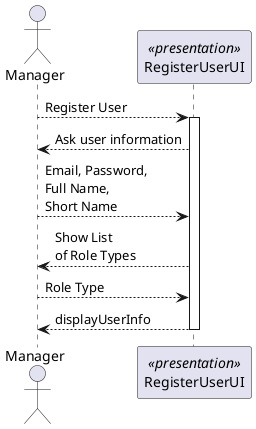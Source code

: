 @startuml
'http://plantuml.com/skinparam.html
skinparam handwritten false
skinparam packageStyle rect
skinparam defaultFontName FG Virgil
skinparam shadowing false

actor Manager as Actor
participant RegisterUserUI as UI <<presentation>>

Actor --> UI: Register User
activate UI

    UI --> Actor: Ask user information
    Actor --> UI: Email, Password,\nFull Name,\nShort Name


        UI --> Actor: Show List\nof Role Types
        Actor --> UI: Role Type


        UI-->Actor: displayUserInfo
deactivate UI
@enduml